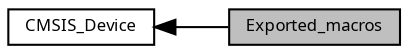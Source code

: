 digraph "Exported_macros"
{
  edge [fontname="Sans",fontsize="8",labelfontname="Sans",labelfontsize="8"];
  node [fontname="Sans",fontsize="8",shape=record];
  rankdir=LR;
  Node0 [label="Exported_macros",height=0.2,width=0.4,color="black", fillcolor="grey75", style="filled", fontcolor="black"];
  Node1 [label="CMSIS_Device",height=0.2,width=0.4,color="black", fillcolor="white", style="filled",URL="$group___c_m_s_i_s___device.html"];
  Node1->Node0 [shape=plaintext, dir="back", style="solid"];
}
